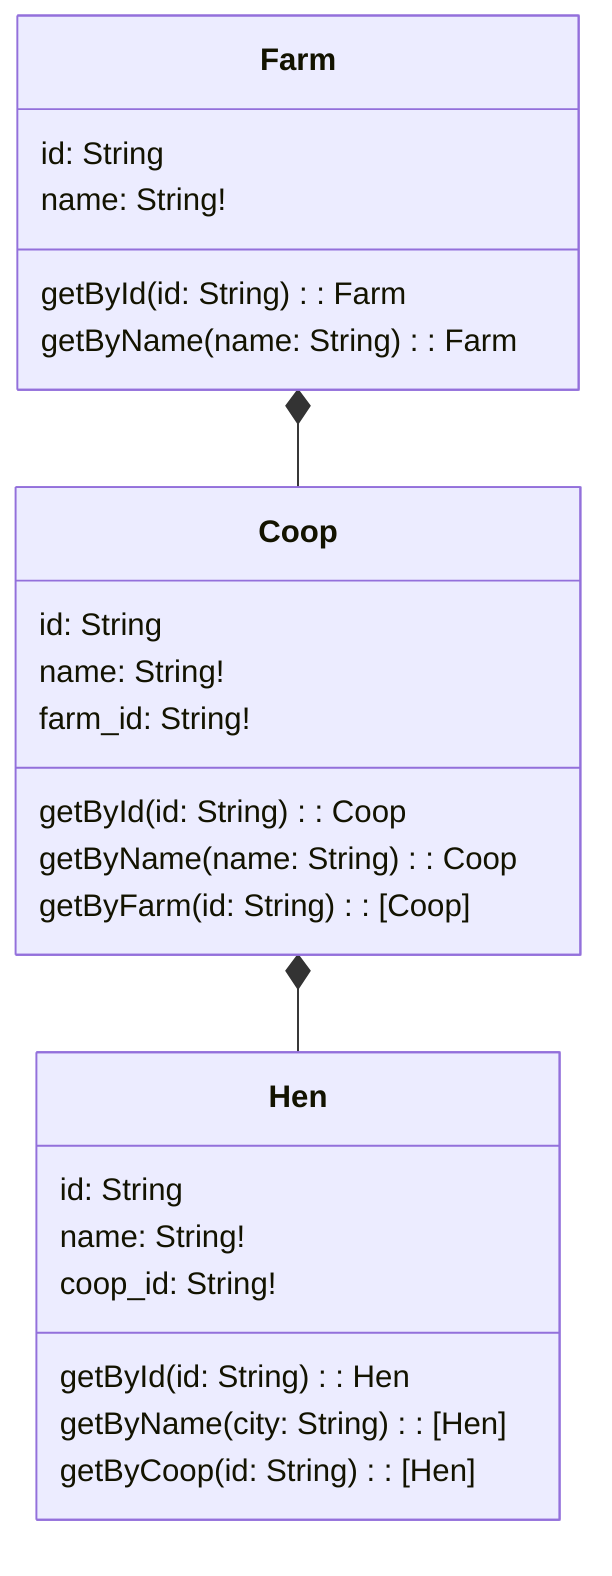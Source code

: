 classDiagram

    Farm *-- Coop
    class Farm {
        id: String
        name: String!

        getById(id: String): Farm
        getByName(name: String): Farm
    }


    Coop *-- Hen
    class Coop {
        id: String
        name: String!
        farm_id: String!

        getById(id: String): Coop
        getByName(name: String): Coop
        getByFarm(id: String): [Coop]
    }

    class Hen {
        id: String
        name: String!
        coop_id: String!

        getById(id: String): Hen
        getByName(city: String): [Hen]
        getByCoop(id: String): [Hen]
    }